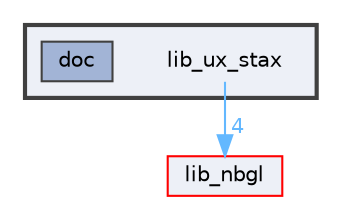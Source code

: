 digraph "lib_ux_stax"
{
 // LATEX_PDF_SIZE
  bgcolor="transparent";
  edge [fontname=Helvetica,fontsize=10,labelfontname=Helvetica,labelfontsize=10];
  node [fontname=Helvetica,fontsize=10,shape=box,height=0.2,width=0.4];
  compound=true
  subgraph clusterdir_5609c6734c99b154c653917381e43f9b {
    graph [ bgcolor="#edf0f7", pencolor="grey25", label="", fontname=Helvetica,fontsize=10 style="filled,bold", URL="dir_5609c6734c99b154c653917381e43f9b.html",tooltip=""]
    dir_5609c6734c99b154c653917381e43f9b [shape=plaintext, label="lib_ux_stax"];
  dir_c74b5f00c292bf401acbbda1a6804f57 [label="doc", fillcolor="#a2b4d6", color="grey25", style="filled", URL="dir_c74b5f00c292bf401acbbda1a6804f57.html",tooltip=""];
  }
  dir_70f033685b4033bc51223622e499ec5c [label="lib_nbgl", fillcolor="#edf0f7", color="red", style="filled", URL="dir_70f033685b4033bc51223622e499ec5c.html",tooltip=""];
  dir_5609c6734c99b154c653917381e43f9b->dir_70f033685b4033bc51223622e499ec5c [headlabel="4", labeldistance=1.5 headhref="dir_000026_000019.html" color="steelblue1" fontcolor="steelblue1"];
}
